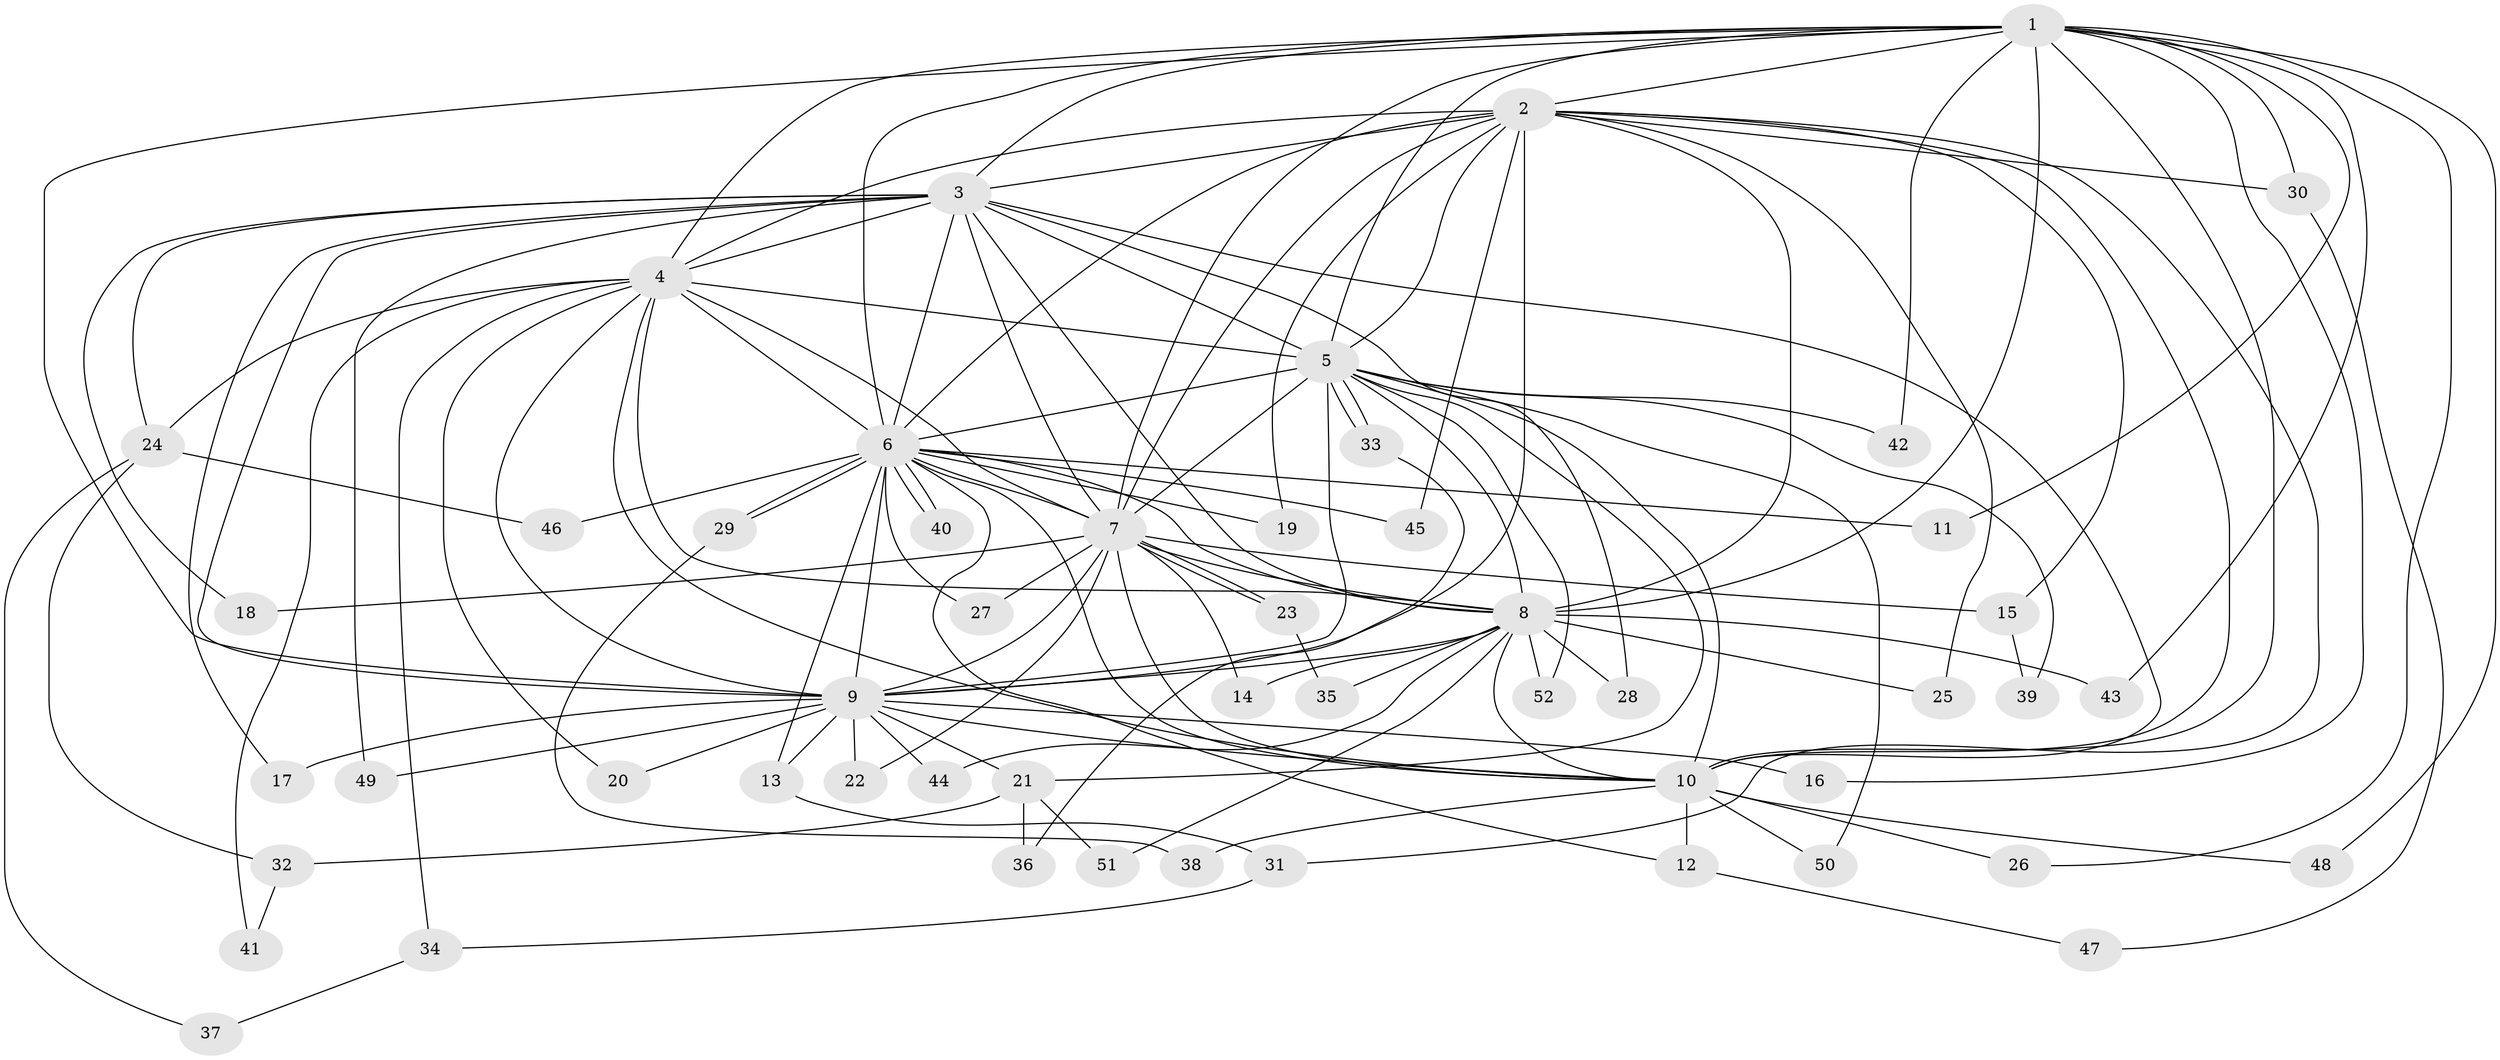 // Generated by graph-tools (version 1.1) at 2025/25/03/09/25 03:25:39]
// undirected, 52 vertices, 129 edges
graph export_dot {
graph [start="1"]
  node [color=gray90,style=filled];
  1;
  2;
  3;
  4;
  5;
  6;
  7;
  8;
  9;
  10;
  11;
  12;
  13;
  14;
  15;
  16;
  17;
  18;
  19;
  20;
  21;
  22;
  23;
  24;
  25;
  26;
  27;
  28;
  29;
  30;
  31;
  32;
  33;
  34;
  35;
  36;
  37;
  38;
  39;
  40;
  41;
  42;
  43;
  44;
  45;
  46;
  47;
  48;
  49;
  50;
  51;
  52;
  1 -- 2;
  1 -- 3;
  1 -- 4;
  1 -- 5;
  1 -- 6;
  1 -- 7;
  1 -- 8;
  1 -- 9;
  1 -- 10;
  1 -- 11;
  1 -- 16;
  1 -- 26;
  1 -- 30;
  1 -- 42;
  1 -- 43;
  1 -- 48;
  2 -- 3;
  2 -- 4;
  2 -- 5;
  2 -- 6;
  2 -- 7;
  2 -- 8;
  2 -- 9;
  2 -- 10;
  2 -- 15;
  2 -- 19;
  2 -- 25;
  2 -- 30;
  2 -- 31;
  2 -- 45;
  3 -- 4;
  3 -- 5;
  3 -- 6;
  3 -- 7;
  3 -- 8;
  3 -- 9;
  3 -- 10;
  3 -- 17;
  3 -- 18;
  3 -- 24;
  3 -- 28;
  3 -- 49;
  4 -- 5;
  4 -- 6;
  4 -- 7;
  4 -- 8;
  4 -- 9;
  4 -- 10;
  4 -- 20;
  4 -- 24;
  4 -- 34;
  4 -- 41;
  5 -- 6;
  5 -- 7;
  5 -- 8;
  5 -- 9;
  5 -- 10;
  5 -- 21;
  5 -- 33;
  5 -- 33;
  5 -- 39;
  5 -- 42;
  5 -- 50;
  5 -- 52;
  6 -- 7;
  6 -- 8;
  6 -- 9;
  6 -- 10;
  6 -- 11;
  6 -- 12;
  6 -- 13;
  6 -- 19;
  6 -- 27;
  6 -- 29;
  6 -- 29;
  6 -- 40;
  6 -- 40;
  6 -- 45;
  6 -- 46;
  7 -- 8;
  7 -- 9;
  7 -- 10;
  7 -- 14;
  7 -- 15;
  7 -- 18;
  7 -- 22;
  7 -- 23;
  7 -- 23;
  7 -- 27;
  8 -- 9;
  8 -- 10;
  8 -- 14;
  8 -- 25;
  8 -- 28;
  8 -- 35;
  8 -- 43;
  8 -- 44;
  8 -- 51;
  8 -- 52;
  9 -- 10;
  9 -- 13;
  9 -- 16;
  9 -- 17;
  9 -- 20;
  9 -- 21;
  9 -- 22;
  9 -- 44;
  9 -- 49;
  10 -- 12;
  10 -- 26;
  10 -- 38;
  10 -- 48;
  10 -- 50;
  12 -- 47;
  13 -- 31;
  15 -- 39;
  21 -- 32;
  21 -- 36;
  21 -- 51;
  23 -- 35;
  24 -- 32;
  24 -- 37;
  24 -- 46;
  29 -- 38;
  30 -- 47;
  31 -- 34;
  32 -- 41;
  33 -- 36;
  34 -- 37;
}
